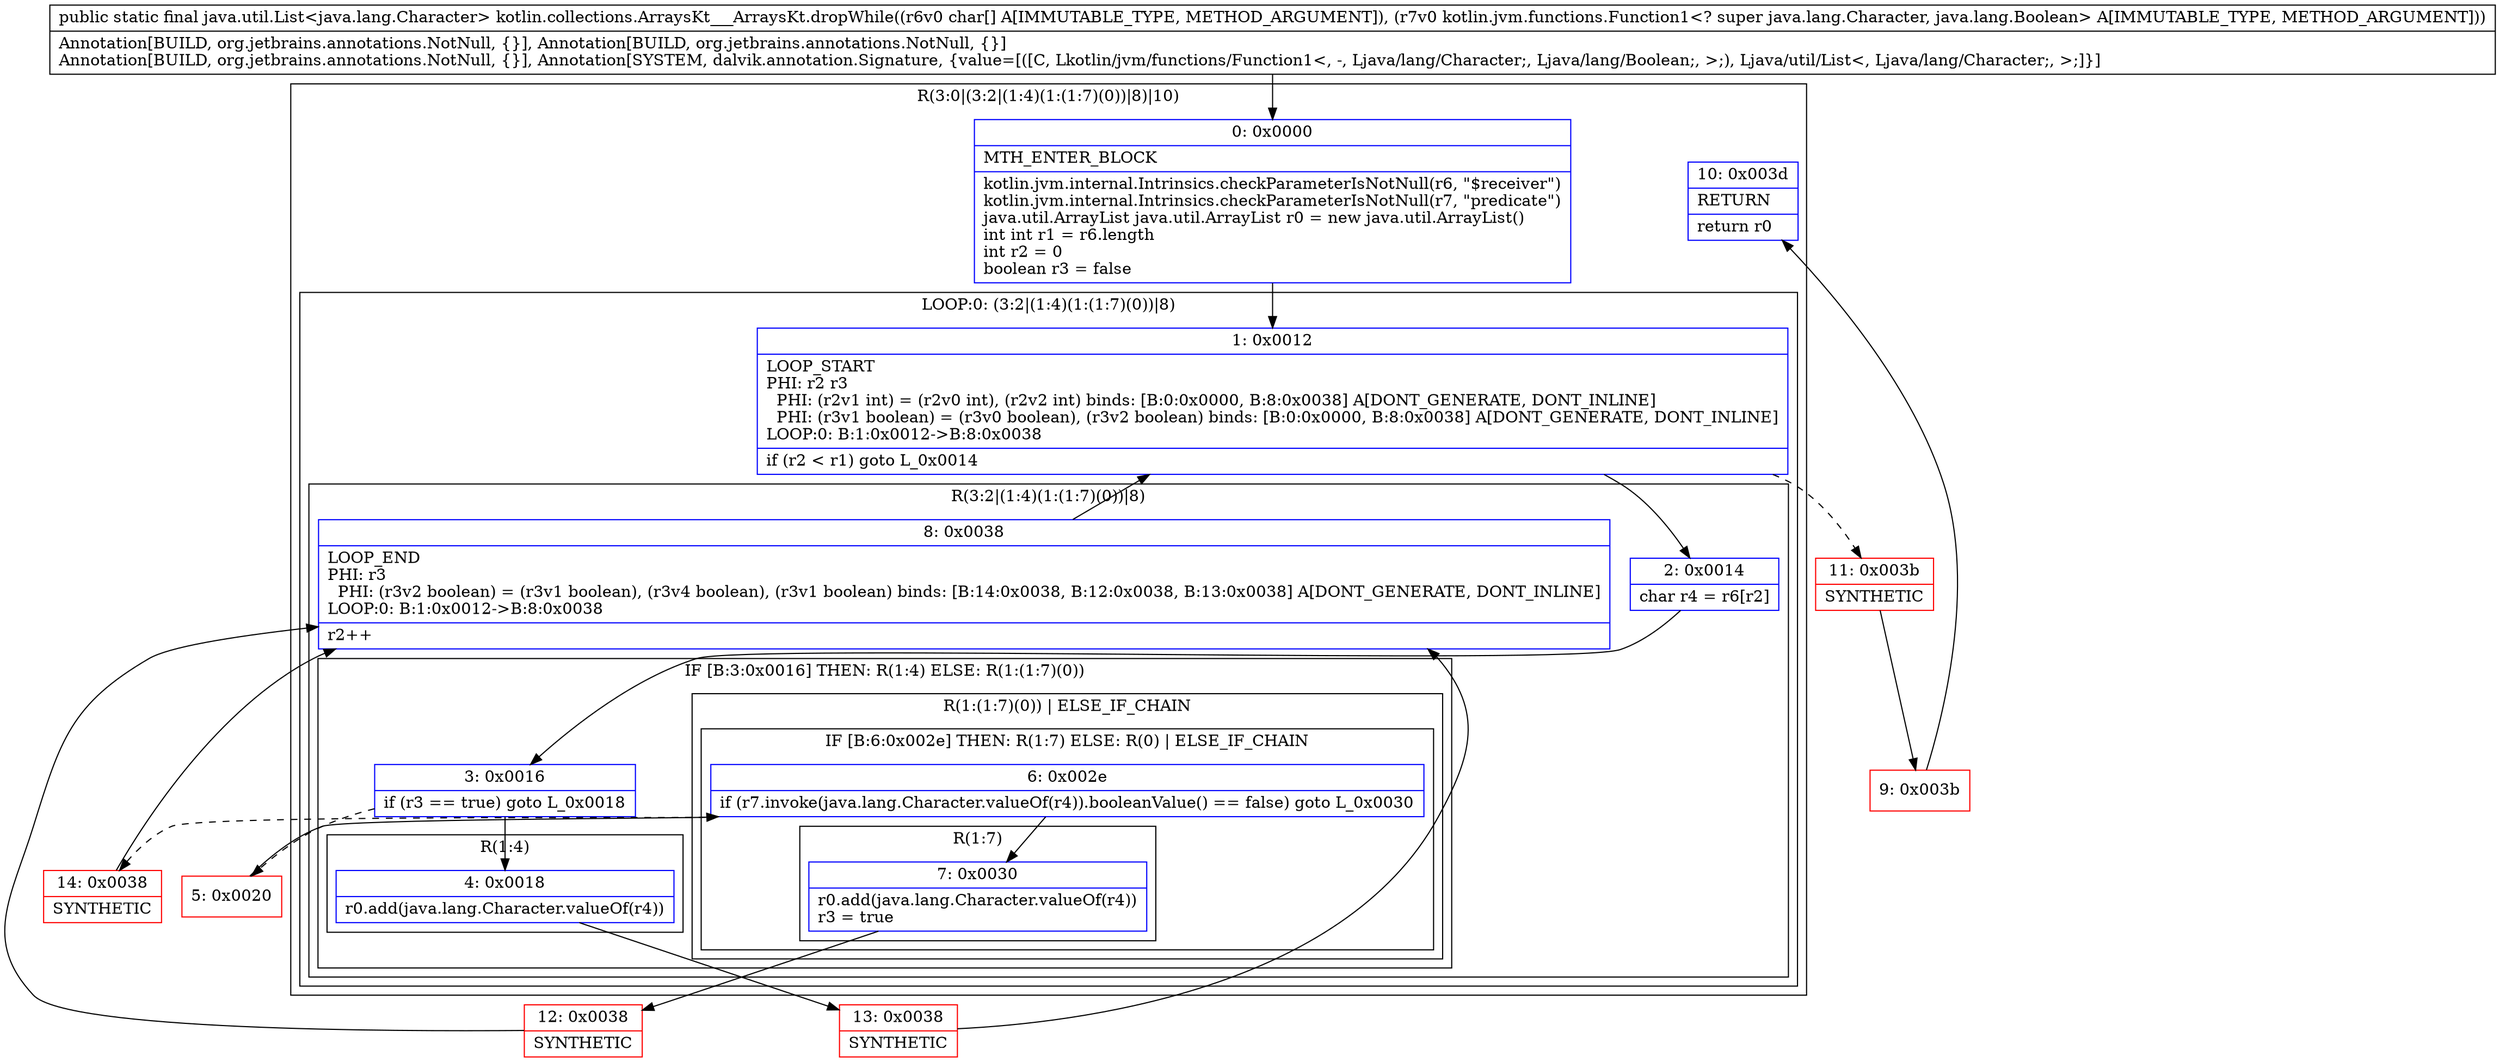 digraph "CFG forkotlin.collections.ArraysKt___ArraysKt.dropWhile([CLkotlin\/jvm\/functions\/Function1;)Ljava\/util\/List;" {
subgraph cluster_Region_1882506173 {
label = "R(3:0|(3:2|(1:4)(1:(1:7)(0))|8)|10)";
node [shape=record,color=blue];
Node_0 [shape=record,label="{0\:\ 0x0000|MTH_ENTER_BLOCK\l|kotlin.jvm.internal.Intrinsics.checkParameterIsNotNull(r6, \"$receiver\")\lkotlin.jvm.internal.Intrinsics.checkParameterIsNotNull(r7, \"predicate\")\ljava.util.ArrayList java.util.ArrayList r0 = new java.util.ArrayList()\lint int r1 = r6.length\lint r2 = 0\lboolean r3 = false\l}"];
subgraph cluster_LoopRegion_304684300 {
label = "LOOP:0: (3:2|(1:4)(1:(1:7)(0))|8)";
node [shape=record,color=blue];
Node_1 [shape=record,label="{1\:\ 0x0012|LOOP_START\lPHI: r2 r3 \l  PHI: (r2v1 int) = (r2v0 int), (r2v2 int) binds: [B:0:0x0000, B:8:0x0038] A[DONT_GENERATE, DONT_INLINE]\l  PHI: (r3v1 boolean) = (r3v0 boolean), (r3v2 boolean) binds: [B:0:0x0000, B:8:0x0038] A[DONT_GENERATE, DONT_INLINE]\lLOOP:0: B:1:0x0012\-\>B:8:0x0038\l|if (r2 \< r1) goto L_0x0014\l}"];
subgraph cluster_Region_36357268 {
label = "R(3:2|(1:4)(1:(1:7)(0))|8)";
node [shape=record,color=blue];
Node_2 [shape=record,label="{2\:\ 0x0014|char r4 = r6[r2]\l}"];
subgraph cluster_IfRegion_1423300167 {
label = "IF [B:3:0x0016] THEN: R(1:4) ELSE: R(1:(1:7)(0))";
node [shape=record,color=blue];
Node_3 [shape=record,label="{3\:\ 0x0016|if (r3 == true) goto L_0x0018\l}"];
subgraph cluster_Region_544106482 {
label = "R(1:4)";
node [shape=record,color=blue];
Node_4 [shape=record,label="{4\:\ 0x0018|r0.add(java.lang.Character.valueOf(r4))\l}"];
}
subgraph cluster_Region_126506004 {
label = "R(1:(1:7)(0)) | ELSE_IF_CHAIN\l";
node [shape=record,color=blue];
subgraph cluster_IfRegion_1216454297 {
label = "IF [B:6:0x002e] THEN: R(1:7) ELSE: R(0) | ELSE_IF_CHAIN\l";
node [shape=record,color=blue];
Node_6 [shape=record,label="{6\:\ 0x002e|if (r7.invoke(java.lang.Character.valueOf(r4)).booleanValue() == false) goto L_0x0030\l}"];
subgraph cluster_Region_1578072447 {
label = "R(1:7)";
node [shape=record,color=blue];
Node_7 [shape=record,label="{7\:\ 0x0030|r0.add(java.lang.Character.valueOf(r4))\lr3 = true\l}"];
}
subgraph cluster_Region_934883830 {
label = "R(0)";
node [shape=record,color=blue];
}
}
}
}
Node_8 [shape=record,label="{8\:\ 0x0038|LOOP_END\lPHI: r3 \l  PHI: (r3v2 boolean) = (r3v1 boolean), (r3v4 boolean), (r3v1 boolean) binds: [B:14:0x0038, B:12:0x0038, B:13:0x0038] A[DONT_GENERATE, DONT_INLINE]\lLOOP:0: B:1:0x0012\-\>B:8:0x0038\l|r2++\l}"];
}
}
Node_10 [shape=record,label="{10\:\ 0x003d|RETURN\l|return r0\l}"];
}
Node_5 [shape=record,color=red,label="{5\:\ 0x0020}"];
Node_9 [shape=record,color=red,label="{9\:\ 0x003b}"];
Node_11 [shape=record,color=red,label="{11\:\ 0x003b|SYNTHETIC\l}"];
Node_12 [shape=record,color=red,label="{12\:\ 0x0038|SYNTHETIC\l}"];
Node_13 [shape=record,color=red,label="{13\:\ 0x0038|SYNTHETIC\l}"];
Node_14 [shape=record,color=red,label="{14\:\ 0x0038|SYNTHETIC\l}"];
MethodNode[shape=record,label="{public static final java.util.List\<java.lang.Character\> kotlin.collections.ArraysKt___ArraysKt.dropWhile((r6v0 char[] A[IMMUTABLE_TYPE, METHOD_ARGUMENT]), (r7v0 kotlin.jvm.functions.Function1\<? super java.lang.Character, java.lang.Boolean\> A[IMMUTABLE_TYPE, METHOD_ARGUMENT]))  | Annotation[BUILD, org.jetbrains.annotations.NotNull, \{\}], Annotation[BUILD, org.jetbrains.annotations.NotNull, \{\}]\lAnnotation[BUILD, org.jetbrains.annotations.NotNull, \{\}], Annotation[SYSTEM, dalvik.annotation.Signature, \{value=[([C, Lkotlin\/jvm\/functions\/Function1\<, \-, Ljava\/lang\/Character;, Ljava\/lang\/Boolean;, \>;), Ljava\/util\/List\<, Ljava\/lang\/Character;, \>;]\}]\l}"];
MethodNode -> Node_0;
Node_0 -> Node_1;
Node_1 -> Node_2;
Node_1 -> Node_11[style=dashed];
Node_2 -> Node_3;
Node_3 -> Node_4;
Node_3 -> Node_5[style=dashed];
Node_4 -> Node_13;
Node_6 -> Node_7;
Node_6 -> Node_14[style=dashed];
Node_7 -> Node_12;
Node_8 -> Node_1;
Node_5 -> Node_6;
Node_9 -> Node_10;
Node_11 -> Node_9;
Node_12 -> Node_8;
Node_13 -> Node_8;
Node_14 -> Node_8;
}

